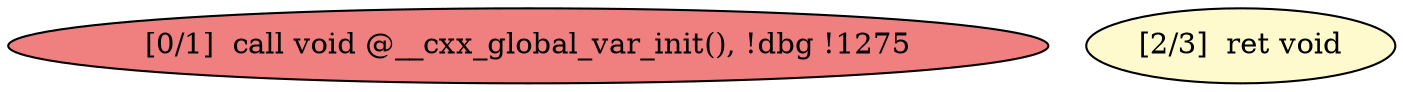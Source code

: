 
digraph G {


node332 [fillcolor=lightcoral,label="[0/1]  call void @__cxx_global_var_init(), !dbg !1275",shape=ellipse,style=filled ]
node331 [fillcolor=lemonchiffon,label="[2/3]  ret void",shape=ellipse,style=filled ]



}
